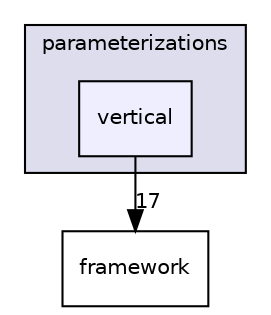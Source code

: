digraph "/glade/work/altuntas/doxygen/MOM6/src/parameterizations/vertical" {
  compound=true
  node [ fontsize="10", fontname="Helvetica"];
  edge [ labelfontsize="10", labelfontname="Helvetica"];
  subgraph clusterdir_8224c134a2c31ae723fb95b3c4123a27 {
    graph [ bgcolor="#ddddee", pencolor="black", label="parameterizations" fontname="Helvetica", fontsize="10", URL="dir_8224c134a2c31ae723fb95b3c4123a27.html"]
  dir_0e62f7dd21907d06efceeca1eea9505e [shape=box, label="vertical", style="filled", fillcolor="#eeeeff", pencolor="black", URL="dir_0e62f7dd21907d06efceeca1eea9505e.html"];
  }
  dir_5752cadd8276ecfd63d9b924f2a4d4b5 [shape=box label="framework" URL="dir_5752cadd8276ecfd63d9b924f2a4d4b5.html"];
  dir_0e62f7dd21907d06efceeca1eea9505e->dir_5752cadd8276ecfd63d9b924f2a4d4b5 [headlabel="17", labeldistance=1.5 headhref="dir_000016_000010.html"];
}
